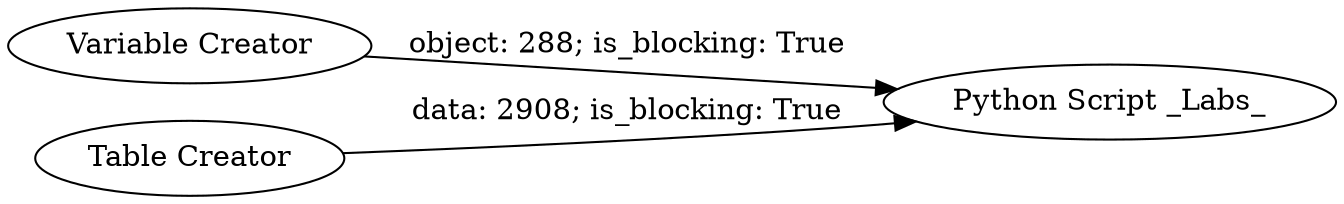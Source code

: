 digraph {
	"4571665349947290970_5" [label="Variable Creator"]
	"4571665349947290970_7" [label="Python Script _Labs_"]
	"4571665349947290970_6" [label="Table Creator"]
	"4571665349947290970_5" -> "4571665349947290970_7" [label="object: 288; is_blocking: True"]
	"4571665349947290970_6" -> "4571665349947290970_7" [label="data: 2908; is_blocking: True"]
	rankdir=LR
}
